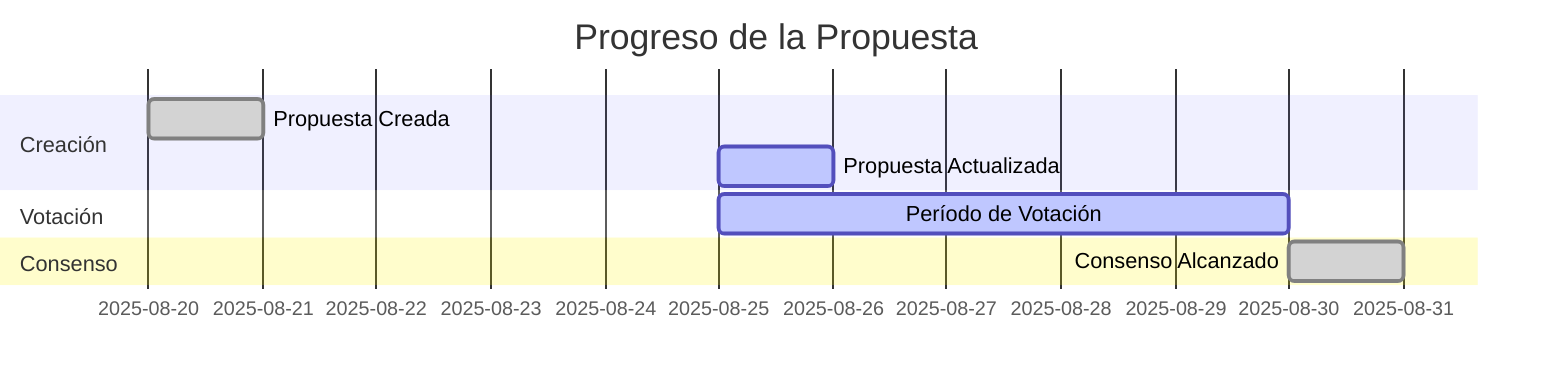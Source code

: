 gantt
    title Progreso de la Propuesta
    dateFormat YYYY-MM-DD
    section Creación
    Propuesta Creada :done, 2025-08-20, 1d
    Propuesta Actualizada :active, 2025-08-25, 1d
    section Votación
    Período de Votación :active, 2025-08-25, 5d
    section Consenso
    Consenso Alcanzado :done, 2025-08-30, 1d